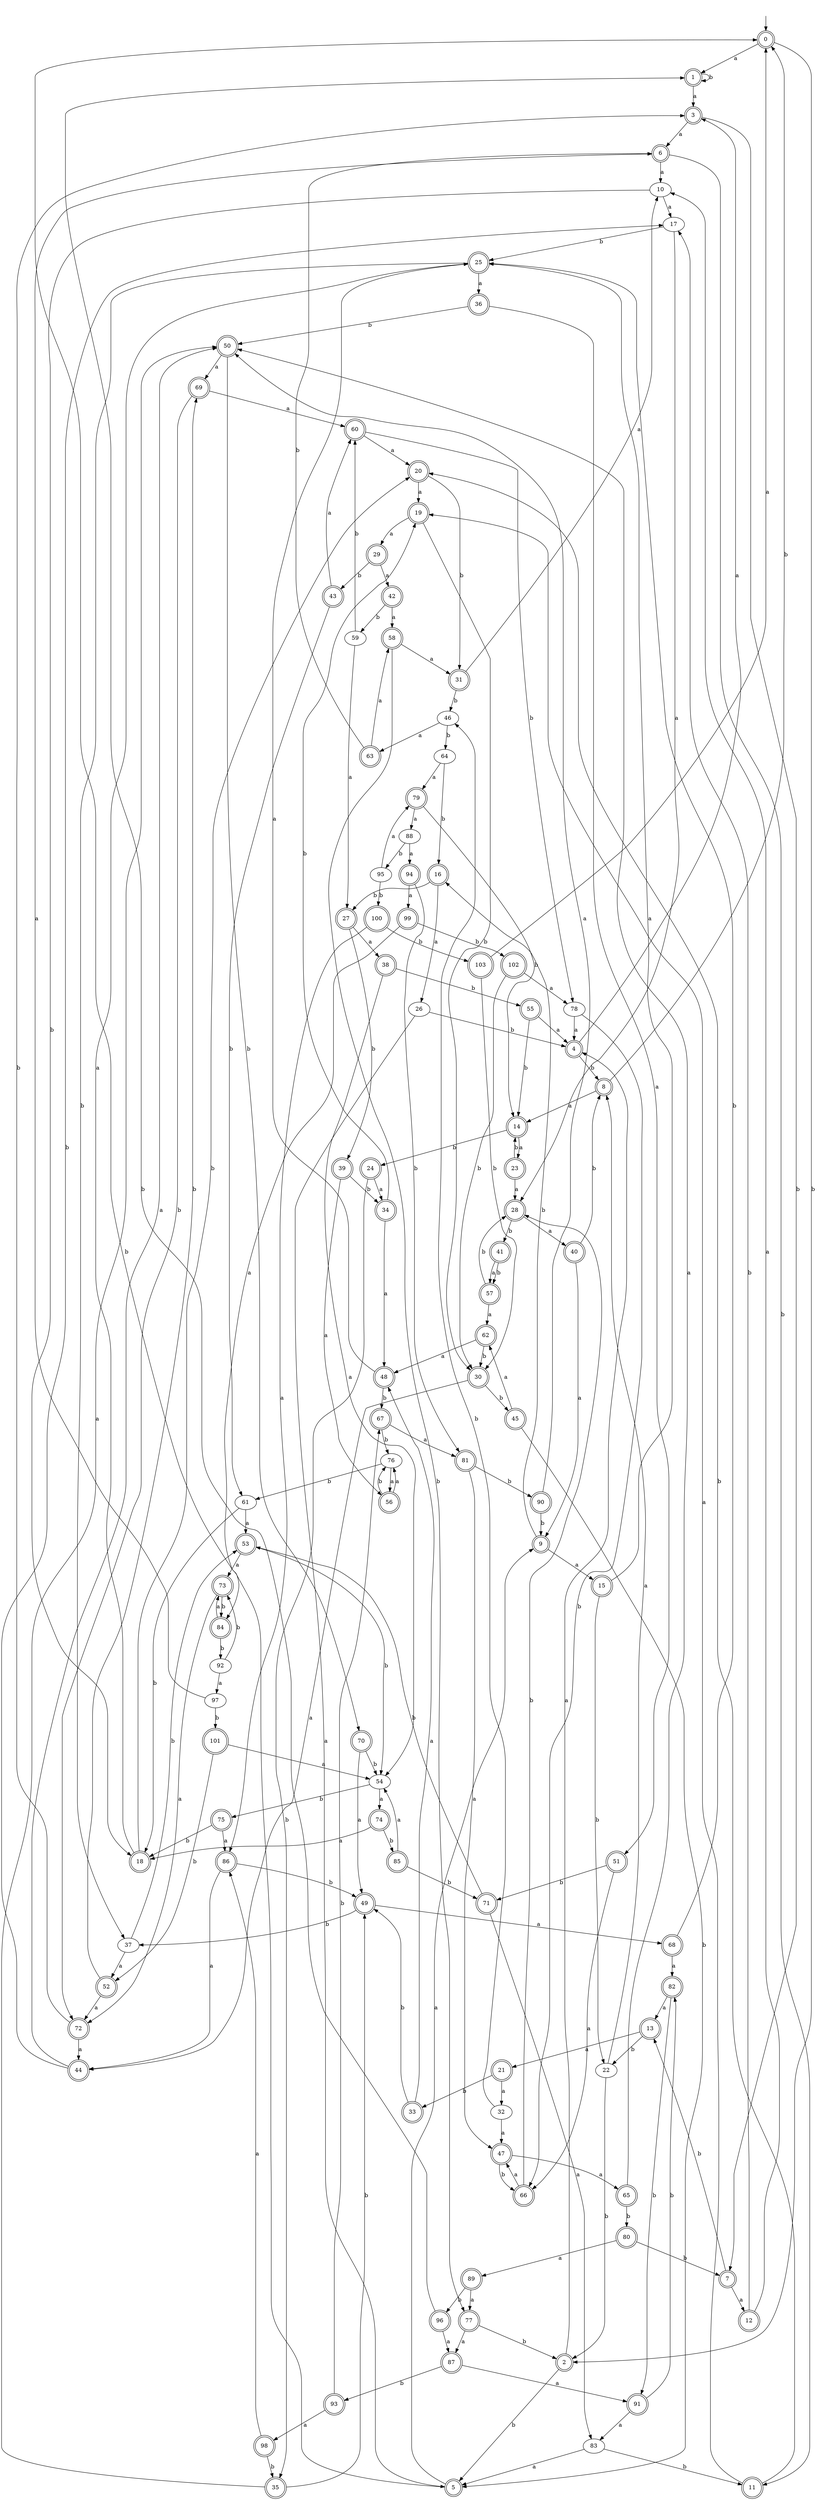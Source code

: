 digraph RandomDFA {
  __start0 [label="", shape=none];
  __start0 -> 0 [label=""];
  0 [shape=circle] [shape=doublecircle]
  0 -> 1 [label="a"]
  0 -> 2 [label="b"]
  1 [shape=doublecircle]
  1 -> 3 [label="a"]
  1 -> 1 [label="b"]
  2 [shape=doublecircle]
  2 -> 4 [label="a"]
  2 -> 5 [label="b"]
  3 [shape=doublecircle]
  3 -> 6 [label="a"]
  3 -> 7 [label="b"]
  4 [shape=doublecircle]
  4 -> 3 [label="a"]
  4 -> 8 [label="b"]
  5 [shape=doublecircle]
  5 -> 9 [label="a"]
  5 -> 0 [label="b"]
  6 [shape=doublecircle]
  6 -> 10 [label="a"]
  6 -> 11 [label="b"]
  7 [shape=doublecircle]
  7 -> 12 [label="a"]
  7 -> 13 [label="b"]
  8 [shape=doublecircle]
  8 -> 14 [label="a"]
  8 -> 0 [label="b"]
  9 [shape=doublecircle]
  9 -> 15 [label="a"]
  9 -> 16 [label="b"]
  10
  10 -> 17 [label="a"]
  10 -> 18 [label="b"]
  11 [shape=doublecircle]
  11 -> 19 [label="a"]
  11 -> 20 [label="b"]
  12 [shape=doublecircle]
  12 -> 10 [label="a"]
  12 -> 17 [label="b"]
  13 [shape=doublecircle]
  13 -> 21 [label="a"]
  13 -> 22 [label="b"]
  14 [shape=doublecircle]
  14 -> 23 [label="a"]
  14 -> 24 [label="b"]
  15 [shape=doublecircle]
  15 -> 25 [label="a"]
  15 -> 22 [label="b"]
  16 [shape=doublecircle]
  16 -> 26 [label="a"]
  16 -> 27 [label="b"]
  17
  17 -> 28 [label="a"]
  17 -> 25 [label="b"]
  18 [shape=doublecircle]
  18 -> 25 [label="a"]
  18 -> 20 [label="b"]
  19 [shape=doublecircle]
  19 -> 29 [label="a"]
  19 -> 30 [label="b"]
  20 [shape=doublecircle]
  20 -> 19 [label="a"]
  20 -> 31 [label="b"]
  21 [shape=doublecircle]
  21 -> 32 [label="a"]
  21 -> 33 [label="b"]
  22
  22 -> 8 [label="a"]
  22 -> 2 [label="b"]
  23 [shape=doublecircle]
  23 -> 28 [label="a"]
  23 -> 14 [label="b"]
  24 [shape=doublecircle]
  24 -> 34 [label="a"]
  24 -> 35 [label="b"]
  25 [shape=doublecircle]
  25 -> 36 [label="a"]
  25 -> 37 [label="b"]
  26
  26 -> 5 [label="a"]
  26 -> 4 [label="b"]
  27 [shape=doublecircle]
  27 -> 38 [label="a"]
  27 -> 39 [label="b"]
  28 [shape=doublecircle]
  28 -> 40 [label="a"]
  28 -> 41 [label="b"]
  29 [shape=doublecircle]
  29 -> 42 [label="a"]
  29 -> 43 [label="b"]
  30 [shape=doublecircle]
  30 -> 44 [label="a"]
  30 -> 45 [label="b"]
  31 [shape=doublecircle]
  31 -> 10 [label="a"]
  31 -> 46 [label="b"]
  32
  32 -> 47 [label="a"]
  32 -> 46 [label="b"]
  33 [shape=doublecircle]
  33 -> 48 [label="a"]
  33 -> 49 [label="b"]
  34 [shape=doublecircle]
  34 -> 48 [label="a"]
  34 -> 19 [label="b"]
  35 [shape=doublecircle]
  35 -> 50 [label="a"]
  35 -> 49 [label="b"]
  36 [shape=doublecircle]
  36 -> 51 [label="a"]
  36 -> 50 [label="b"]
  37
  37 -> 52 [label="a"]
  37 -> 53 [label="b"]
  38 [shape=doublecircle]
  38 -> 54 [label="a"]
  38 -> 55 [label="b"]
  39 [shape=doublecircle]
  39 -> 56 [label="a"]
  39 -> 34 [label="b"]
  40 [shape=doublecircle]
  40 -> 9 [label="a"]
  40 -> 8 [label="b"]
  41 [shape=doublecircle]
  41 -> 57 [label="a"]
  41 -> 57 [label="b"]
  42 [shape=doublecircle]
  42 -> 58 [label="a"]
  42 -> 59 [label="b"]
  43 [shape=doublecircle]
  43 -> 60 [label="a"]
  43 -> 61 [label="b"]
  44 [shape=doublecircle]
  44 -> 50 [label="a"]
  44 -> 17 [label="b"]
  45 [shape=doublecircle]
  45 -> 62 [label="a"]
  45 -> 5 [label="b"]
  46
  46 -> 63 [label="a"]
  46 -> 64 [label="b"]
  47 [shape=doublecircle]
  47 -> 65 [label="a"]
  47 -> 66 [label="b"]
  48 [shape=doublecircle]
  48 -> 25 [label="a"]
  48 -> 67 [label="b"]
  49 [shape=doublecircle]
  49 -> 68 [label="a"]
  49 -> 37 [label="b"]
  50 [shape=doublecircle]
  50 -> 69 [label="a"]
  50 -> 70 [label="b"]
  51 [shape=doublecircle]
  51 -> 66 [label="a"]
  51 -> 71 [label="b"]
  52 [shape=doublecircle]
  52 -> 72 [label="a"]
  52 -> 69 [label="b"]
  53 [shape=doublecircle]
  53 -> 73 [label="a"]
  53 -> 54 [label="b"]
  54
  54 -> 74 [label="a"]
  54 -> 75 [label="b"]
  55 [shape=doublecircle]
  55 -> 4 [label="a"]
  55 -> 14 [label="b"]
  56 [shape=doublecircle]
  56 -> 76 [label="a"]
  56 -> 76 [label="b"]
  57 [shape=doublecircle]
  57 -> 62 [label="a"]
  57 -> 28 [label="b"]
  58 [shape=doublecircle]
  58 -> 31 [label="a"]
  58 -> 77 [label="b"]
  59
  59 -> 27 [label="a"]
  59 -> 60 [label="b"]
  60 [shape=doublecircle]
  60 -> 20 [label="a"]
  60 -> 78 [label="b"]
  61
  61 -> 53 [label="a"]
  61 -> 18 [label="b"]
  62 [shape=doublecircle]
  62 -> 48 [label="a"]
  62 -> 30 [label="b"]
  63 [shape=doublecircle]
  63 -> 58 [label="a"]
  63 -> 6 [label="b"]
  64
  64 -> 79 [label="a"]
  64 -> 16 [label="b"]
  65 [shape=doublecircle]
  65 -> 50 [label="a"]
  65 -> 80 [label="b"]
  66 [shape=doublecircle]
  66 -> 47 [label="a"]
  66 -> 28 [label="b"]
  67 [shape=doublecircle]
  67 -> 81 [label="a"]
  67 -> 76 [label="b"]
  68 [shape=doublecircle]
  68 -> 82 [label="a"]
  68 -> 25 [label="b"]
  69 [shape=doublecircle]
  69 -> 60 [label="a"]
  69 -> 72 [label="b"]
  70 [shape=doublecircle]
  70 -> 49 [label="a"]
  70 -> 54 [label="b"]
  71 [shape=doublecircle]
  71 -> 83 [label="a"]
  71 -> 53 [label="b"]
  72 [shape=doublecircle]
  72 -> 44 [label="a"]
  72 -> 3 [label="b"]
  73 [shape=doublecircle]
  73 -> 72 [label="a"]
  73 -> 84 [label="b"]
  74 [shape=doublecircle]
  74 -> 18 [label="a"]
  74 -> 85 [label="b"]
  75 [shape=doublecircle]
  75 -> 86 [label="a"]
  75 -> 18 [label="b"]
  76
  76 -> 56 [label="a"]
  76 -> 61 [label="b"]
  77 [shape=doublecircle]
  77 -> 87 [label="a"]
  77 -> 2 [label="b"]
  78
  78 -> 4 [label="a"]
  78 -> 66 [label="b"]
  79 [shape=doublecircle]
  79 -> 88 [label="a"]
  79 -> 14 [label="b"]
  80 [shape=doublecircle]
  80 -> 89 [label="a"]
  80 -> 7 [label="b"]
  81 [shape=doublecircle]
  81 -> 47 [label="a"]
  81 -> 90 [label="b"]
  82 [shape=doublecircle]
  82 -> 13 [label="a"]
  82 -> 91 [label="b"]
  83
  83 -> 5 [label="a"]
  83 -> 11 [label="b"]
  84 [shape=doublecircle]
  84 -> 73 [label="a"]
  84 -> 92 [label="b"]
  85 [shape=doublecircle]
  85 -> 54 [label="a"]
  85 -> 71 [label="b"]
  86 [shape=doublecircle]
  86 -> 44 [label="a"]
  86 -> 49 [label="b"]
  87 [shape=doublecircle]
  87 -> 91 [label="a"]
  87 -> 93 [label="b"]
  88
  88 -> 94 [label="a"]
  88 -> 95 [label="b"]
  89 [shape=doublecircle]
  89 -> 77 [label="a"]
  89 -> 96 [label="b"]
  90 [shape=doublecircle]
  90 -> 50 [label="a"]
  90 -> 9 [label="b"]
  91 [shape=doublecircle]
  91 -> 83 [label="a"]
  91 -> 82 [label="b"]
  92
  92 -> 97 [label="a"]
  92 -> 73 [label="b"]
  93 [shape=doublecircle]
  93 -> 98 [label="a"]
  93 -> 67 [label="b"]
  94 [shape=doublecircle]
  94 -> 99 [label="a"]
  94 -> 81 [label="b"]
  95
  95 -> 79 [label="a"]
  95 -> 100 [label="b"]
  96 [shape=doublecircle]
  96 -> 87 [label="a"]
  96 -> 1 [label="b"]
  97
  97 -> 6 [label="a"]
  97 -> 101 [label="b"]
  98 [shape=doublecircle]
  98 -> 86 [label="a"]
  98 -> 35 [label="b"]
  99 [shape=doublecircle]
  99 -> 84 [label="a"]
  99 -> 102 [label="b"]
  100 [shape=doublecircle]
  100 -> 86 [label="a"]
  100 -> 103 [label="b"]
  101 [shape=doublecircle]
  101 -> 54 [label="a"]
  101 -> 52 [label="b"]
  102 [shape=doublecircle]
  102 -> 78 [label="a"]
  102 -> 30 [label="b"]
  103 [shape=doublecircle]
  103 -> 0 [label="a"]
  103 -> 30 [label="b"]
}
